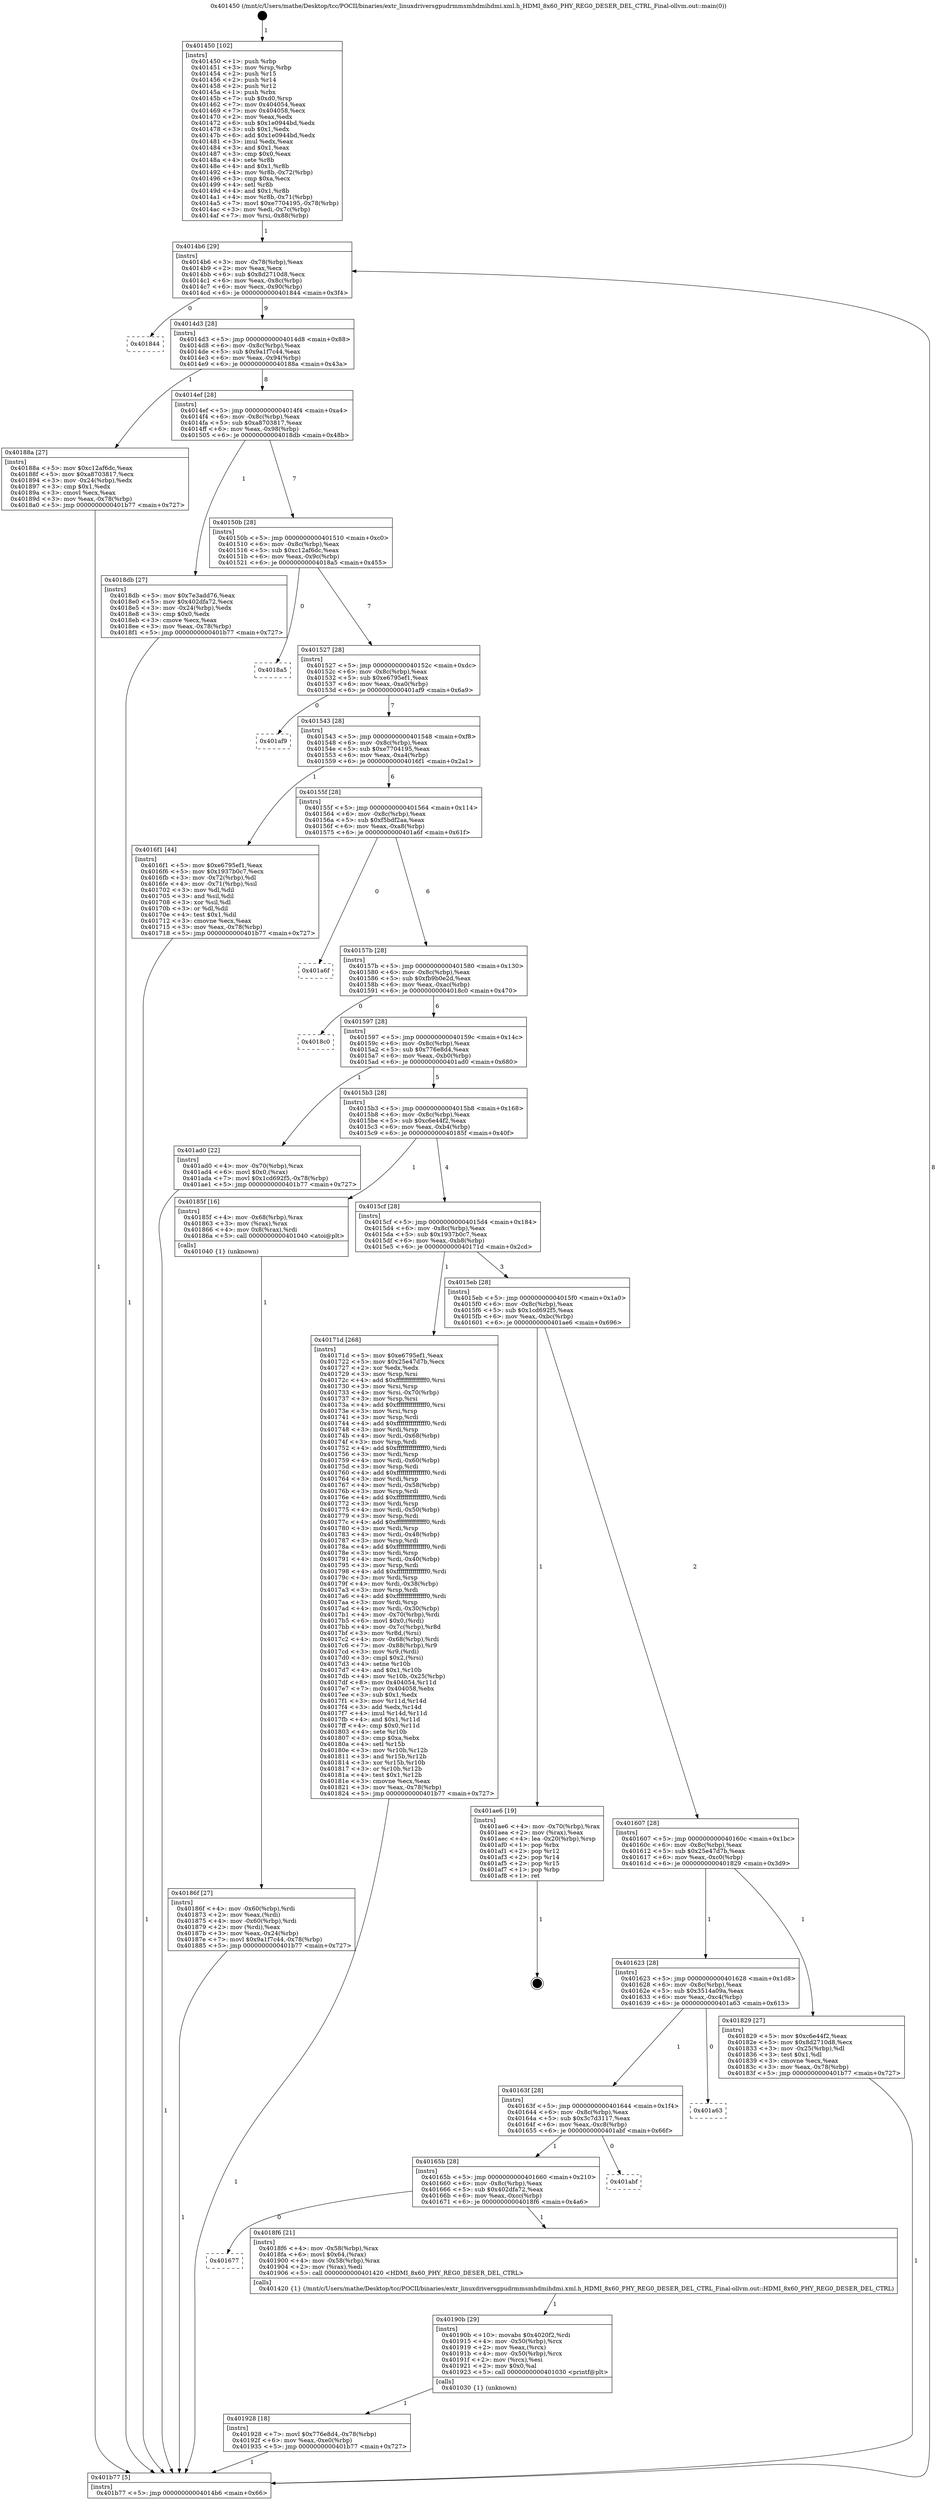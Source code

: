 digraph "0x401450" {
  label = "0x401450 (/mnt/c/Users/mathe/Desktop/tcc/POCII/binaries/extr_linuxdriversgpudrmmsmhdmihdmi.xml.h_HDMI_8x60_PHY_REG0_DESER_DEL_CTRL_Final-ollvm.out::main(0))"
  labelloc = "t"
  node[shape=record]

  Entry [label="",width=0.3,height=0.3,shape=circle,fillcolor=black,style=filled]
  "0x4014b6" [label="{
     0x4014b6 [29]\l
     | [instrs]\l
     &nbsp;&nbsp;0x4014b6 \<+3\>: mov -0x78(%rbp),%eax\l
     &nbsp;&nbsp;0x4014b9 \<+2\>: mov %eax,%ecx\l
     &nbsp;&nbsp;0x4014bb \<+6\>: sub $0x8d2710d8,%ecx\l
     &nbsp;&nbsp;0x4014c1 \<+6\>: mov %eax,-0x8c(%rbp)\l
     &nbsp;&nbsp;0x4014c7 \<+6\>: mov %ecx,-0x90(%rbp)\l
     &nbsp;&nbsp;0x4014cd \<+6\>: je 0000000000401844 \<main+0x3f4\>\l
  }"]
  "0x401844" [label="{
     0x401844\l
  }", style=dashed]
  "0x4014d3" [label="{
     0x4014d3 [28]\l
     | [instrs]\l
     &nbsp;&nbsp;0x4014d3 \<+5\>: jmp 00000000004014d8 \<main+0x88\>\l
     &nbsp;&nbsp;0x4014d8 \<+6\>: mov -0x8c(%rbp),%eax\l
     &nbsp;&nbsp;0x4014de \<+5\>: sub $0x9a1f7c44,%eax\l
     &nbsp;&nbsp;0x4014e3 \<+6\>: mov %eax,-0x94(%rbp)\l
     &nbsp;&nbsp;0x4014e9 \<+6\>: je 000000000040188a \<main+0x43a\>\l
  }"]
  Exit [label="",width=0.3,height=0.3,shape=circle,fillcolor=black,style=filled,peripheries=2]
  "0x40188a" [label="{
     0x40188a [27]\l
     | [instrs]\l
     &nbsp;&nbsp;0x40188a \<+5\>: mov $0xc12af6dc,%eax\l
     &nbsp;&nbsp;0x40188f \<+5\>: mov $0xa8703817,%ecx\l
     &nbsp;&nbsp;0x401894 \<+3\>: mov -0x24(%rbp),%edx\l
     &nbsp;&nbsp;0x401897 \<+3\>: cmp $0x1,%edx\l
     &nbsp;&nbsp;0x40189a \<+3\>: cmovl %ecx,%eax\l
     &nbsp;&nbsp;0x40189d \<+3\>: mov %eax,-0x78(%rbp)\l
     &nbsp;&nbsp;0x4018a0 \<+5\>: jmp 0000000000401b77 \<main+0x727\>\l
  }"]
  "0x4014ef" [label="{
     0x4014ef [28]\l
     | [instrs]\l
     &nbsp;&nbsp;0x4014ef \<+5\>: jmp 00000000004014f4 \<main+0xa4\>\l
     &nbsp;&nbsp;0x4014f4 \<+6\>: mov -0x8c(%rbp),%eax\l
     &nbsp;&nbsp;0x4014fa \<+5\>: sub $0xa8703817,%eax\l
     &nbsp;&nbsp;0x4014ff \<+6\>: mov %eax,-0x98(%rbp)\l
     &nbsp;&nbsp;0x401505 \<+6\>: je 00000000004018db \<main+0x48b\>\l
  }"]
  "0x401928" [label="{
     0x401928 [18]\l
     | [instrs]\l
     &nbsp;&nbsp;0x401928 \<+7\>: movl $0x776e8d4,-0x78(%rbp)\l
     &nbsp;&nbsp;0x40192f \<+6\>: mov %eax,-0xe0(%rbp)\l
     &nbsp;&nbsp;0x401935 \<+5\>: jmp 0000000000401b77 \<main+0x727\>\l
  }"]
  "0x4018db" [label="{
     0x4018db [27]\l
     | [instrs]\l
     &nbsp;&nbsp;0x4018db \<+5\>: mov $0x7e3add76,%eax\l
     &nbsp;&nbsp;0x4018e0 \<+5\>: mov $0x402dfa72,%ecx\l
     &nbsp;&nbsp;0x4018e5 \<+3\>: mov -0x24(%rbp),%edx\l
     &nbsp;&nbsp;0x4018e8 \<+3\>: cmp $0x0,%edx\l
     &nbsp;&nbsp;0x4018eb \<+3\>: cmove %ecx,%eax\l
     &nbsp;&nbsp;0x4018ee \<+3\>: mov %eax,-0x78(%rbp)\l
     &nbsp;&nbsp;0x4018f1 \<+5\>: jmp 0000000000401b77 \<main+0x727\>\l
  }"]
  "0x40150b" [label="{
     0x40150b [28]\l
     | [instrs]\l
     &nbsp;&nbsp;0x40150b \<+5\>: jmp 0000000000401510 \<main+0xc0\>\l
     &nbsp;&nbsp;0x401510 \<+6\>: mov -0x8c(%rbp),%eax\l
     &nbsp;&nbsp;0x401516 \<+5\>: sub $0xc12af6dc,%eax\l
     &nbsp;&nbsp;0x40151b \<+6\>: mov %eax,-0x9c(%rbp)\l
     &nbsp;&nbsp;0x401521 \<+6\>: je 00000000004018a5 \<main+0x455\>\l
  }"]
  "0x40190b" [label="{
     0x40190b [29]\l
     | [instrs]\l
     &nbsp;&nbsp;0x40190b \<+10\>: movabs $0x4020f2,%rdi\l
     &nbsp;&nbsp;0x401915 \<+4\>: mov -0x50(%rbp),%rcx\l
     &nbsp;&nbsp;0x401919 \<+2\>: mov %eax,(%rcx)\l
     &nbsp;&nbsp;0x40191b \<+4\>: mov -0x50(%rbp),%rcx\l
     &nbsp;&nbsp;0x40191f \<+2\>: mov (%rcx),%esi\l
     &nbsp;&nbsp;0x401921 \<+2\>: mov $0x0,%al\l
     &nbsp;&nbsp;0x401923 \<+5\>: call 0000000000401030 \<printf@plt\>\l
     | [calls]\l
     &nbsp;&nbsp;0x401030 \{1\} (unknown)\l
  }"]
  "0x4018a5" [label="{
     0x4018a5\l
  }", style=dashed]
  "0x401527" [label="{
     0x401527 [28]\l
     | [instrs]\l
     &nbsp;&nbsp;0x401527 \<+5\>: jmp 000000000040152c \<main+0xdc\>\l
     &nbsp;&nbsp;0x40152c \<+6\>: mov -0x8c(%rbp),%eax\l
     &nbsp;&nbsp;0x401532 \<+5\>: sub $0xe6795ef1,%eax\l
     &nbsp;&nbsp;0x401537 \<+6\>: mov %eax,-0xa0(%rbp)\l
     &nbsp;&nbsp;0x40153d \<+6\>: je 0000000000401af9 \<main+0x6a9\>\l
  }"]
  "0x401677" [label="{
     0x401677\l
  }", style=dashed]
  "0x401af9" [label="{
     0x401af9\l
  }", style=dashed]
  "0x401543" [label="{
     0x401543 [28]\l
     | [instrs]\l
     &nbsp;&nbsp;0x401543 \<+5\>: jmp 0000000000401548 \<main+0xf8\>\l
     &nbsp;&nbsp;0x401548 \<+6\>: mov -0x8c(%rbp),%eax\l
     &nbsp;&nbsp;0x40154e \<+5\>: sub $0xe7704195,%eax\l
     &nbsp;&nbsp;0x401553 \<+6\>: mov %eax,-0xa4(%rbp)\l
     &nbsp;&nbsp;0x401559 \<+6\>: je 00000000004016f1 \<main+0x2a1\>\l
  }"]
  "0x4018f6" [label="{
     0x4018f6 [21]\l
     | [instrs]\l
     &nbsp;&nbsp;0x4018f6 \<+4\>: mov -0x58(%rbp),%rax\l
     &nbsp;&nbsp;0x4018fa \<+6\>: movl $0x64,(%rax)\l
     &nbsp;&nbsp;0x401900 \<+4\>: mov -0x58(%rbp),%rax\l
     &nbsp;&nbsp;0x401904 \<+2\>: mov (%rax),%edi\l
     &nbsp;&nbsp;0x401906 \<+5\>: call 0000000000401420 \<HDMI_8x60_PHY_REG0_DESER_DEL_CTRL\>\l
     | [calls]\l
     &nbsp;&nbsp;0x401420 \{1\} (/mnt/c/Users/mathe/Desktop/tcc/POCII/binaries/extr_linuxdriversgpudrmmsmhdmihdmi.xml.h_HDMI_8x60_PHY_REG0_DESER_DEL_CTRL_Final-ollvm.out::HDMI_8x60_PHY_REG0_DESER_DEL_CTRL)\l
  }"]
  "0x4016f1" [label="{
     0x4016f1 [44]\l
     | [instrs]\l
     &nbsp;&nbsp;0x4016f1 \<+5\>: mov $0xe6795ef1,%eax\l
     &nbsp;&nbsp;0x4016f6 \<+5\>: mov $0x1937b0c7,%ecx\l
     &nbsp;&nbsp;0x4016fb \<+3\>: mov -0x72(%rbp),%dl\l
     &nbsp;&nbsp;0x4016fe \<+4\>: mov -0x71(%rbp),%sil\l
     &nbsp;&nbsp;0x401702 \<+3\>: mov %dl,%dil\l
     &nbsp;&nbsp;0x401705 \<+3\>: and %sil,%dil\l
     &nbsp;&nbsp;0x401708 \<+3\>: xor %sil,%dl\l
     &nbsp;&nbsp;0x40170b \<+3\>: or %dl,%dil\l
     &nbsp;&nbsp;0x40170e \<+4\>: test $0x1,%dil\l
     &nbsp;&nbsp;0x401712 \<+3\>: cmovne %ecx,%eax\l
     &nbsp;&nbsp;0x401715 \<+3\>: mov %eax,-0x78(%rbp)\l
     &nbsp;&nbsp;0x401718 \<+5\>: jmp 0000000000401b77 \<main+0x727\>\l
  }"]
  "0x40155f" [label="{
     0x40155f [28]\l
     | [instrs]\l
     &nbsp;&nbsp;0x40155f \<+5\>: jmp 0000000000401564 \<main+0x114\>\l
     &nbsp;&nbsp;0x401564 \<+6\>: mov -0x8c(%rbp),%eax\l
     &nbsp;&nbsp;0x40156a \<+5\>: sub $0xf5bdf2aa,%eax\l
     &nbsp;&nbsp;0x40156f \<+6\>: mov %eax,-0xa8(%rbp)\l
     &nbsp;&nbsp;0x401575 \<+6\>: je 0000000000401a6f \<main+0x61f\>\l
  }"]
  "0x401b77" [label="{
     0x401b77 [5]\l
     | [instrs]\l
     &nbsp;&nbsp;0x401b77 \<+5\>: jmp 00000000004014b6 \<main+0x66\>\l
  }"]
  "0x401450" [label="{
     0x401450 [102]\l
     | [instrs]\l
     &nbsp;&nbsp;0x401450 \<+1\>: push %rbp\l
     &nbsp;&nbsp;0x401451 \<+3\>: mov %rsp,%rbp\l
     &nbsp;&nbsp;0x401454 \<+2\>: push %r15\l
     &nbsp;&nbsp;0x401456 \<+2\>: push %r14\l
     &nbsp;&nbsp;0x401458 \<+2\>: push %r12\l
     &nbsp;&nbsp;0x40145a \<+1\>: push %rbx\l
     &nbsp;&nbsp;0x40145b \<+7\>: sub $0xd0,%rsp\l
     &nbsp;&nbsp;0x401462 \<+7\>: mov 0x404054,%eax\l
     &nbsp;&nbsp;0x401469 \<+7\>: mov 0x404058,%ecx\l
     &nbsp;&nbsp;0x401470 \<+2\>: mov %eax,%edx\l
     &nbsp;&nbsp;0x401472 \<+6\>: sub $0x1e0944bd,%edx\l
     &nbsp;&nbsp;0x401478 \<+3\>: sub $0x1,%edx\l
     &nbsp;&nbsp;0x40147b \<+6\>: add $0x1e0944bd,%edx\l
     &nbsp;&nbsp;0x401481 \<+3\>: imul %edx,%eax\l
     &nbsp;&nbsp;0x401484 \<+3\>: and $0x1,%eax\l
     &nbsp;&nbsp;0x401487 \<+3\>: cmp $0x0,%eax\l
     &nbsp;&nbsp;0x40148a \<+4\>: sete %r8b\l
     &nbsp;&nbsp;0x40148e \<+4\>: and $0x1,%r8b\l
     &nbsp;&nbsp;0x401492 \<+4\>: mov %r8b,-0x72(%rbp)\l
     &nbsp;&nbsp;0x401496 \<+3\>: cmp $0xa,%ecx\l
     &nbsp;&nbsp;0x401499 \<+4\>: setl %r8b\l
     &nbsp;&nbsp;0x40149d \<+4\>: and $0x1,%r8b\l
     &nbsp;&nbsp;0x4014a1 \<+4\>: mov %r8b,-0x71(%rbp)\l
     &nbsp;&nbsp;0x4014a5 \<+7\>: movl $0xe7704195,-0x78(%rbp)\l
     &nbsp;&nbsp;0x4014ac \<+3\>: mov %edi,-0x7c(%rbp)\l
     &nbsp;&nbsp;0x4014af \<+7\>: mov %rsi,-0x88(%rbp)\l
  }"]
  "0x40165b" [label="{
     0x40165b [28]\l
     | [instrs]\l
     &nbsp;&nbsp;0x40165b \<+5\>: jmp 0000000000401660 \<main+0x210\>\l
     &nbsp;&nbsp;0x401660 \<+6\>: mov -0x8c(%rbp),%eax\l
     &nbsp;&nbsp;0x401666 \<+5\>: sub $0x402dfa72,%eax\l
     &nbsp;&nbsp;0x40166b \<+6\>: mov %eax,-0xcc(%rbp)\l
     &nbsp;&nbsp;0x401671 \<+6\>: je 00000000004018f6 \<main+0x4a6\>\l
  }"]
  "0x401a6f" [label="{
     0x401a6f\l
  }", style=dashed]
  "0x40157b" [label="{
     0x40157b [28]\l
     | [instrs]\l
     &nbsp;&nbsp;0x40157b \<+5\>: jmp 0000000000401580 \<main+0x130\>\l
     &nbsp;&nbsp;0x401580 \<+6\>: mov -0x8c(%rbp),%eax\l
     &nbsp;&nbsp;0x401586 \<+5\>: sub $0xfb9b0e2d,%eax\l
     &nbsp;&nbsp;0x40158b \<+6\>: mov %eax,-0xac(%rbp)\l
     &nbsp;&nbsp;0x401591 \<+6\>: je 00000000004018c0 \<main+0x470\>\l
  }"]
  "0x401abf" [label="{
     0x401abf\l
  }", style=dashed]
  "0x4018c0" [label="{
     0x4018c0\l
  }", style=dashed]
  "0x401597" [label="{
     0x401597 [28]\l
     | [instrs]\l
     &nbsp;&nbsp;0x401597 \<+5\>: jmp 000000000040159c \<main+0x14c\>\l
     &nbsp;&nbsp;0x40159c \<+6\>: mov -0x8c(%rbp),%eax\l
     &nbsp;&nbsp;0x4015a2 \<+5\>: sub $0x776e8d4,%eax\l
     &nbsp;&nbsp;0x4015a7 \<+6\>: mov %eax,-0xb0(%rbp)\l
     &nbsp;&nbsp;0x4015ad \<+6\>: je 0000000000401ad0 \<main+0x680\>\l
  }"]
  "0x40163f" [label="{
     0x40163f [28]\l
     | [instrs]\l
     &nbsp;&nbsp;0x40163f \<+5\>: jmp 0000000000401644 \<main+0x1f4\>\l
     &nbsp;&nbsp;0x401644 \<+6\>: mov -0x8c(%rbp),%eax\l
     &nbsp;&nbsp;0x40164a \<+5\>: sub $0x3c7d3117,%eax\l
     &nbsp;&nbsp;0x40164f \<+6\>: mov %eax,-0xc8(%rbp)\l
     &nbsp;&nbsp;0x401655 \<+6\>: je 0000000000401abf \<main+0x66f\>\l
  }"]
  "0x401ad0" [label="{
     0x401ad0 [22]\l
     | [instrs]\l
     &nbsp;&nbsp;0x401ad0 \<+4\>: mov -0x70(%rbp),%rax\l
     &nbsp;&nbsp;0x401ad4 \<+6\>: movl $0x0,(%rax)\l
     &nbsp;&nbsp;0x401ada \<+7\>: movl $0x1cd692f5,-0x78(%rbp)\l
     &nbsp;&nbsp;0x401ae1 \<+5\>: jmp 0000000000401b77 \<main+0x727\>\l
  }"]
  "0x4015b3" [label="{
     0x4015b3 [28]\l
     | [instrs]\l
     &nbsp;&nbsp;0x4015b3 \<+5\>: jmp 00000000004015b8 \<main+0x168\>\l
     &nbsp;&nbsp;0x4015b8 \<+6\>: mov -0x8c(%rbp),%eax\l
     &nbsp;&nbsp;0x4015be \<+5\>: sub $0xc6e44f2,%eax\l
     &nbsp;&nbsp;0x4015c3 \<+6\>: mov %eax,-0xb4(%rbp)\l
     &nbsp;&nbsp;0x4015c9 \<+6\>: je 000000000040185f \<main+0x40f\>\l
  }"]
  "0x401a63" [label="{
     0x401a63\l
  }", style=dashed]
  "0x40185f" [label="{
     0x40185f [16]\l
     | [instrs]\l
     &nbsp;&nbsp;0x40185f \<+4\>: mov -0x68(%rbp),%rax\l
     &nbsp;&nbsp;0x401863 \<+3\>: mov (%rax),%rax\l
     &nbsp;&nbsp;0x401866 \<+4\>: mov 0x8(%rax),%rdi\l
     &nbsp;&nbsp;0x40186a \<+5\>: call 0000000000401040 \<atoi@plt\>\l
     | [calls]\l
     &nbsp;&nbsp;0x401040 \{1\} (unknown)\l
  }"]
  "0x4015cf" [label="{
     0x4015cf [28]\l
     | [instrs]\l
     &nbsp;&nbsp;0x4015cf \<+5\>: jmp 00000000004015d4 \<main+0x184\>\l
     &nbsp;&nbsp;0x4015d4 \<+6\>: mov -0x8c(%rbp),%eax\l
     &nbsp;&nbsp;0x4015da \<+5\>: sub $0x1937b0c7,%eax\l
     &nbsp;&nbsp;0x4015df \<+6\>: mov %eax,-0xb8(%rbp)\l
     &nbsp;&nbsp;0x4015e5 \<+6\>: je 000000000040171d \<main+0x2cd\>\l
  }"]
  "0x40186f" [label="{
     0x40186f [27]\l
     | [instrs]\l
     &nbsp;&nbsp;0x40186f \<+4\>: mov -0x60(%rbp),%rdi\l
     &nbsp;&nbsp;0x401873 \<+2\>: mov %eax,(%rdi)\l
     &nbsp;&nbsp;0x401875 \<+4\>: mov -0x60(%rbp),%rdi\l
     &nbsp;&nbsp;0x401879 \<+2\>: mov (%rdi),%eax\l
     &nbsp;&nbsp;0x40187b \<+3\>: mov %eax,-0x24(%rbp)\l
     &nbsp;&nbsp;0x40187e \<+7\>: movl $0x9a1f7c44,-0x78(%rbp)\l
     &nbsp;&nbsp;0x401885 \<+5\>: jmp 0000000000401b77 \<main+0x727\>\l
  }"]
  "0x40171d" [label="{
     0x40171d [268]\l
     | [instrs]\l
     &nbsp;&nbsp;0x40171d \<+5\>: mov $0xe6795ef1,%eax\l
     &nbsp;&nbsp;0x401722 \<+5\>: mov $0x25e47d7b,%ecx\l
     &nbsp;&nbsp;0x401727 \<+2\>: xor %edx,%edx\l
     &nbsp;&nbsp;0x401729 \<+3\>: mov %rsp,%rsi\l
     &nbsp;&nbsp;0x40172c \<+4\>: add $0xfffffffffffffff0,%rsi\l
     &nbsp;&nbsp;0x401730 \<+3\>: mov %rsi,%rsp\l
     &nbsp;&nbsp;0x401733 \<+4\>: mov %rsi,-0x70(%rbp)\l
     &nbsp;&nbsp;0x401737 \<+3\>: mov %rsp,%rsi\l
     &nbsp;&nbsp;0x40173a \<+4\>: add $0xfffffffffffffff0,%rsi\l
     &nbsp;&nbsp;0x40173e \<+3\>: mov %rsi,%rsp\l
     &nbsp;&nbsp;0x401741 \<+3\>: mov %rsp,%rdi\l
     &nbsp;&nbsp;0x401744 \<+4\>: add $0xfffffffffffffff0,%rdi\l
     &nbsp;&nbsp;0x401748 \<+3\>: mov %rdi,%rsp\l
     &nbsp;&nbsp;0x40174b \<+4\>: mov %rdi,-0x68(%rbp)\l
     &nbsp;&nbsp;0x40174f \<+3\>: mov %rsp,%rdi\l
     &nbsp;&nbsp;0x401752 \<+4\>: add $0xfffffffffffffff0,%rdi\l
     &nbsp;&nbsp;0x401756 \<+3\>: mov %rdi,%rsp\l
     &nbsp;&nbsp;0x401759 \<+4\>: mov %rdi,-0x60(%rbp)\l
     &nbsp;&nbsp;0x40175d \<+3\>: mov %rsp,%rdi\l
     &nbsp;&nbsp;0x401760 \<+4\>: add $0xfffffffffffffff0,%rdi\l
     &nbsp;&nbsp;0x401764 \<+3\>: mov %rdi,%rsp\l
     &nbsp;&nbsp;0x401767 \<+4\>: mov %rdi,-0x58(%rbp)\l
     &nbsp;&nbsp;0x40176b \<+3\>: mov %rsp,%rdi\l
     &nbsp;&nbsp;0x40176e \<+4\>: add $0xfffffffffffffff0,%rdi\l
     &nbsp;&nbsp;0x401772 \<+3\>: mov %rdi,%rsp\l
     &nbsp;&nbsp;0x401775 \<+4\>: mov %rdi,-0x50(%rbp)\l
     &nbsp;&nbsp;0x401779 \<+3\>: mov %rsp,%rdi\l
     &nbsp;&nbsp;0x40177c \<+4\>: add $0xfffffffffffffff0,%rdi\l
     &nbsp;&nbsp;0x401780 \<+3\>: mov %rdi,%rsp\l
     &nbsp;&nbsp;0x401783 \<+4\>: mov %rdi,-0x48(%rbp)\l
     &nbsp;&nbsp;0x401787 \<+3\>: mov %rsp,%rdi\l
     &nbsp;&nbsp;0x40178a \<+4\>: add $0xfffffffffffffff0,%rdi\l
     &nbsp;&nbsp;0x40178e \<+3\>: mov %rdi,%rsp\l
     &nbsp;&nbsp;0x401791 \<+4\>: mov %rdi,-0x40(%rbp)\l
     &nbsp;&nbsp;0x401795 \<+3\>: mov %rsp,%rdi\l
     &nbsp;&nbsp;0x401798 \<+4\>: add $0xfffffffffffffff0,%rdi\l
     &nbsp;&nbsp;0x40179c \<+3\>: mov %rdi,%rsp\l
     &nbsp;&nbsp;0x40179f \<+4\>: mov %rdi,-0x38(%rbp)\l
     &nbsp;&nbsp;0x4017a3 \<+3\>: mov %rsp,%rdi\l
     &nbsp;&nbsp;0x4017a6 \<+4\>: add $0xfffffffffffffff0,%rdi\l
     &nbsp;&nbsp;0x4017aa \<+3\>: mov %rdi,%rsp\l
     &nbsp;&nbsp;0x4017ad \<+4\>: mov %rdi,-0x30(%rbp)\l
     &nbsp;&nbsp;0x4017b1 \<+4\>: mov -0x70(%rbp),%rdi\l
     &nbsp;&nbsp;0x4017b5 \<+6\>: movl $0x0,(%rdi)\l
     &nbsp;&nbsp;0x4017bb \<+4\>: mov -0x7c(%rbp),%r8d\l
     &nbsp;&nbsp;0x4017bf \<+3\>: mov %r8d,(%rsi)\l
     &nbsp;&nbsp;0x4017c2 \<+4\>: mov -0x68(%rbp),%rdi\l
     &nbsp;&nbsp;0x4017c6 \<+7\>: mov -0x88(%rbp),%r9\l
     &nbsp;&nbsp;0x4017cd \<+3\>: mov %r9,(%rdi)\l
     &nbsp;&nbsp;0x4017d0 \<+3\>: cmpl $0x2,(%rsi)\l
     &nbsp;&nbsp;0x4017d3 \<+4\>: setne %r10b\l
     &nbsp;&nbsp;0x4017d7 \<+4\>: and $0x1,%r10b\l
     &nbsp;&nbsp;0x4017db \<+4\>: mov %r10b,-0x25(%rbp)\l
     &nbsp;&nbsp;0x4017df \<+8\>: mov 0x404054,%r11d\l
     &nbsp;&nbsp;0x4017e7 \<+7\>: mov 0x404058,%ebx\l
     &nbsp;&nbsp;0x4017ee \<+3\>: sub $0x1,%edx\l
     &nbsp;&nbsp;0x4017f1 \<+3\>: mov %r11d,%r14d\l
     &nbsp;&nbsp;0x4017f4 \<+3\>: add %edx,%r14d\l
     &nbsp;&nbsp;0x4017f7 \<+4\>: imul %r14d,%r11d\l
     &nbsp;&nbsp;0x4017fb \<+4\>: and $0x1,%r11d\l
     &nbsp;&nbsp;0x4017ff \<+4\>: cmp $0x0,%r11d\l
     &nbsp;&nbsp;0x401803 \<+4\>: sete %r10b\l
     &nbsp;&nbsp;0x401807 \<+3\>: cmp $0xa,%ebx\l
     &nbsp;&nbsp;0x40180a \<+4\>: setl %r15b\l
     &nbsp;&nbsp;0x40180e \<+3\>: mov %r10b,%r12b\l
     &nbsp;&nbsp;0x401811 \<+3\>: and %r15b,%r12b\l
     &nbsp;&nbsp;0x401814 \<+3\>: xor %r15b,%r10b\l
     &nbsp;&nbsp;0x401817 \<+3\>: or %r10b,%r12b\l
     &nbsp;&nbsp;0x40181a \<+4\>: test $0x1,%r12b\l
     &nbsp;&nbsp;0x40181e \<+3\>: cmovne %ecx,%eax\l
     &nbsp;&nbsp;0x401821 \<+3\>: mov %eax,-0x78(%rbp)\l
     &nbsp;&nbsp;0x401824 \<+5\>: jmp 0000000000401b77 \<main+0x727\>\l
  }"]
  "0x4015eb" [label="{
     0x4015eb [28]\l
     | [instrs]\l
     &nbsp;&nbsp;0x4015eb \<+5\>: jmp 00000000004015f0 \<main+0x1a0\>\l
     &nbsp;&nbsp;0x4015f0 \<+6\>: mov -0x8c(%rbp),%eax\l
     &nbsp;&nbsp;0x4015f6 \<+5\>: sub $0x1cd692f5,%eax\l
     &nbsp;&nbsp;0x4015fb \<+6\>: mov %eax,-0xbc(%rbp)\l
     &nbsp;&nbsp;0x401601 \<+6\>: je 0000000000401ae6 \<main+0x696\>\l
  }"]
  "0x401623" [label="{
     0x401623 [28]\l
     | [instrs]\l
     &nbsp;&nbsp;0x401623 \<+5\>: jmp 0000000000401628 \<main+0x1d8\>\l
     &nbsp;&nbsp;0x401628 \<+6\>: mov -0x8c(%rbp),%eax\l
     &nbsp;&nbsp;0x40162e \<+5\>: sub $0x3514a09a,%eax\l
     &nbsp;&nbsp;0x401633 \<+6\>: mov %eax,-0xc4(%rbp)\l
     &nbsp;&nbsp;0x401639 \<+6\>: je 0000000000401a63 \<main+0x613\>\l
  }"]
  "0x401829" [label="{
     0x401829 [27]\l
     | [instrs]\l
     &nbsp;&nbsp;0x401829 \<+5\>: mov $0xc6e44f2,%eax\l
     &nbsp;&nbsp;0x40182e \<+5\>: mov $0x8d2710d8,%ecx\l
     &nbsp;&nbsp;0x401833 \<+3\>: mov -0x25(%rbp),%dl\l
     &nbsp;&nbsp;0x401836 \<+3\>: test $0x1,%dl\l
     &nbsp;&nbsp;0x401839 \<+3\>: cmovne %ecx,%eax\l
     &nbsp;&nbsp;0x40183c \<+3\>: mov %eax,-0x78(%rbp)\l
     &nbsp;&nbsp;0x40183f \<+5\>: jmp 0000000000401b77 \<main+0x727\>\l
  }"]
  "0x401ae6" [label="{
     0x401ae6 [19]\l
     | [instrs]\l
     &nbsp;&nbsp;0x401ae6 \<+4\>: mov -0x70(%rbp),%rax\l
     &nbsp;&nbsp;0x401aea \<+2\>: mov (%rax),%eax\l
     &nbsp;&nbsp;0x401aec \<+4\>: lea -0x20(%rbp),%rsp\l
     &nbsp;&nbsp;0x401af0 \<+1\>: pop %rbx\l
     &nbsp;&nbsp;0x401af1 \<+2\>: pop %r12\l
     &nbsp;&nbsp;0x401af3 \<+2\>: pop %r14\l
     &nbsp;&nbsp;0x401af5 \<+2\>: pop %r15\l
     &nbsp;&nbsp;0x401af7 \<+1\>: pop %rbp\l
     &nbsp;&nbsp;0x401af8 \<+1\>: ret\l
  }"]
  "0x401607" [label="{
     0x401607 [28]\l
     | [instrs]\l
     &nbsp;&nbsp;0x401607 \<+5\>: jmp 000000000040160c \<main+0x1bc\>\l
     &nbsp;&nbsp;0x40160c \<+6\>: mov -0x8c(%rbp),%eax\l
     &nbsp;&nbsp;0x401612 \<+5\>: sub $0x25e47d7b,%eax\l
     &nbsp;&nbsp;0x401617 \<+6\>: mov %eax,-0xc0(%rbp)\l
     &nbsp;&nbsp;0x40161d \<+6\>: je 0000000000401829 \<main+0x3d9\>\l
  }"]
  Entry -> "0x401450" [label=" 1"]
  "0x4014b6" -> "0x401844" [label=" 0"]
  "0x4014b6" -> "0x4014d3" [label=" 9"]
  "0x401ae6" -> Exit [label=" 1"]
  "0x4014d3" -> "0x40188a" [label=" 1"]
  "0x4014d3" -> "0x4014ef" [label=" 8"]
  "0x401ad0" -> "0x401b77" [label=" 1"]
  "0x4014ef" -> "0x4018db" [label=" 1"]
  "0x4014ef" -> "0x40150b" [label=" 7"]
  "0x401928" -> "0x401b77" [label=" 1"]
  "0x40150b" -> "0x4018a5" [label=" 0"]
  "0x40150b" -> "0x401527" [label=" 7"]
  "0x40190b" -> "0x401928" [label=" 1"]
  "0x401527" -> "0x401af9" [label=" 0"]
  "0x401527" -> "0x401543" [label=" 7"]
  "0x4018f6" -> "0x40190b" [label=" 1"]
  "0x401543" -> "0x4016f1" [label=" 1"]
  "0x401543" -> "0x40155f" [label=" 6"]
  "0x4016f1" -> "0x401b77" [label=" 1"]
  "0x401450" -> "0x4014b6" [label=" 1"]
  "0x401b77" -> "0x4014b6" [label=" 8"]
  "0x40165b" -> "0x401677" [label=" 0"]
  "0x40155f" -> "0x401a6f" [label=" 0"]
  "0x40155f" -> "0x40157b" [label=" 6"]
  "0x40165b" -> "0x4018f6" [label=" 1"]
  "0x40157b" -> "0x4018c0" [label=" 0"]
  "0x40157b" -> "0x401597" [label=" 6"]
  "0x40163f" -> "0x40165b" [label=" 1"]
  "0x401597" -> "0x401ad0" [label=" 1"]
  "0x401597" -> "0x4015b3" [label=" 5"]
  "0x40163f" -> "0x401abf" [label=" 0"]
  "0x4015b3" -> "0x40185f" [label=" 1"]
  "0x4015b3" -> "0x4015cf" [label=" 4"]
  "0x401623" -> "0x40163f" [label=" 1"]
  "0x4015cf" -> "0x40171d" [label=" 1"]
  "0x4015cf" -> "0x4015eb" [label=" 3"]
  "0x401623" -> "0x401a63" [label=" 0"]
  "0x40171d" -> "0x401b77" [label=" 1"]
  "0x4018db" -> "0x401b77" [label=" 1"]
  "0x4015eb" -> "0x401ae6" [label=" 1"]
  "0x4015eb" -> "0x401607" [label=" 2"]
  "0x40188a" -> "0x401b77" [label=" 1"]
  "0x401607" -> "0x401829" [label=" 1"]
  "0x401607" -> "0x401623" [label=" 1"]
  "0x401829" -> "0x401b77" [label=" 1"]
  "0x40185f" -> "0x40186f" [label=" 1"]
  "0x40186f" -> "0x401b77" [label=" 1"]
}

